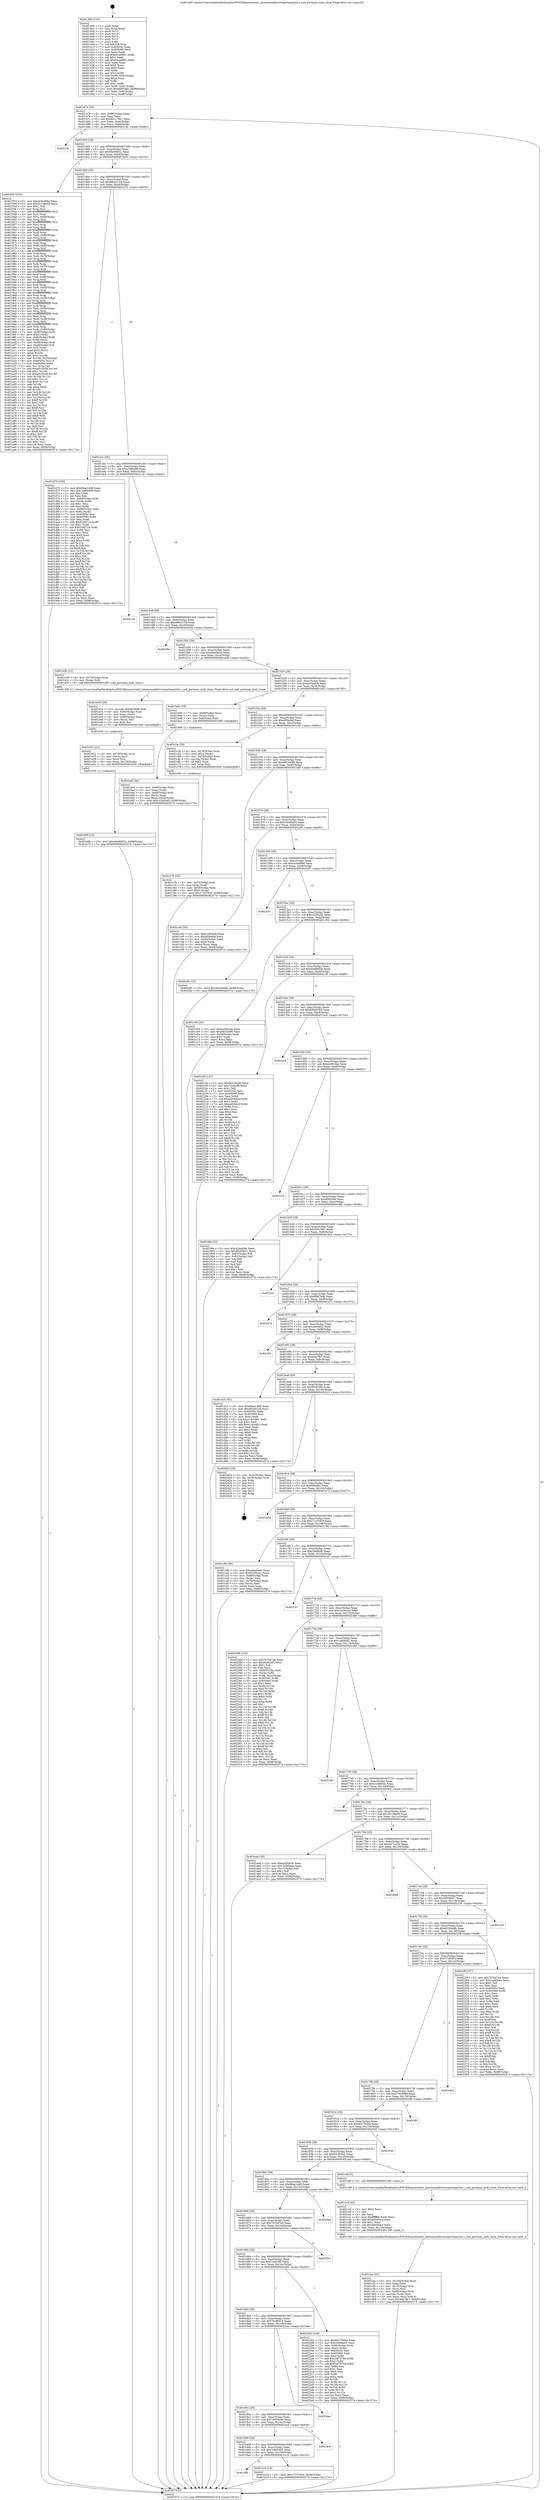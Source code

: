digraph "0x401400" {
  label = "0x401400 (/mnt/c/Users/mathe/Desktop/tcc/POCII/binaries/extr_linuxsounddriversportman2x4.c_snd_portman_midi_close_Final-ollvm.out::main(0))"
  labelloc = "t"
  node[shape=record]

  Entry [label="",width=0.3,height=0.3,shape=circle,fillcolor=black,style=filled]
  "0x401474" [label="{
     0x401474 [32]\l
     | [instrs]\l
     &nbsp;&nbsp;0x401474 \<+6\>: mov -0x98(%rbp),%eax\l
     &nbsp;&nbsp;0x40147a \<+2\>: mov %eax,%ecx\l
     &nbsp;&nbsp;0x40147c \<+6\>: sub $0x841179e1,%ecx\l
     &nbsp;&nbsp;0x401482 \<+6\>: mov %eax,-0xac(%rbp)\l
     &nbsp;&nbsp;0x401488 \<+6\>: mov %ecx,-0xb0(%rbp)\l
     &nbsp;&nbsp;0x40148e \<+6\>: je 00000000004021dc \<main+0xddc\>\l
  }"]
  "0x4021dc" [label="{
     0x4021dc\l
  }", style=dashed]
  "0x401494" [label="{
     0x401494 [28]\l
     | [instrs]\l
     &nbsp;&nbsp;0x401494 \<+5\>: jmp 0000000000401499 \<main+0x99\>\l
     &nbsp;&nbsp;0x401499 \<+6\>: mov -0xac(%rbp),%eax\l
     &nbsp;&nbsp;0x40149f \<+5\>: sub $0x85d59b51,%eax\l
     &nbsp;&nbsp;0x4014a4 \<+6\>: mov %eax,-0xb4(%rbp)\l
     &nbsp;&nbsp;0x4014aa \<+6\>: je 0000000000401933 \<main+0x533\>\l
  }"]
  Exit [label="",width=0.3,height=0.3,shape=circle,fillcolor=black,style=filled,peripheries=2]
  "0x401933" [label="{
     0x401933 [376]\l
     | [instrs]\l
     &nbsp;&nbsp;0x401933 \<+5\>: mov $0xcb3ed68e,%eax\l
     &nbsp;&nbsp;0x401938 \<+5\>: mov $0x32138e59,%ecx\l
     &nbsp;&nbsp;0x40193d \<+2\>: mov $0x1,%dl\l
     &nbsp;&nbsp;0x40193f \<+3\>: mov %rsp,%rsi\l
     &nbsp;&nbsp;0x401942 \<+4\>: add $0xfffffffffffffff0,%rsi\l
     &nbsp;&nbsp;0x401946 \<+3\>: mov %rsi,%rsp\l
     &nbsp;&nbsp;0x401949 \<+7\>: mov %rsi,-0x90(%rbp)\l
     &nbsp;&nbsp;0x401950 \<+3\>: mov %rsp,%rsi\l
     &nbsp;&nbsp;0x401953 \<+4\>: add $0xfffffffffffffff0,%rsi\l
     &nbsp;&nbsp;0x401957 \<+3\>: mov %rsi,%rsp\l
     &nbsp;&nbsp;0x40195a \<+3\>: mov %rsp,%rdi\l
     &nbsp;&nbsp;0x40195d \<+4\>: add $0xfffffffffffffff0,%rdi\l
     &nbsp;&nbsp;0x401961 \<+3\>: mov %rdi,%rsp\l
     &nbsp;&nbsp;0x401964 \<+7\>: mov %rdi,-0x88(%rbp)\l
     &nbsp;&nbsp;0x40196b \<+3\>: mov %rsp,%rdi\l
     &nbsp;&nbsp;0x40196e \<+4\>: add $0xfffffffffffffff0,%rdi\l
     &nbsp;&nbsp;0x401972 \<+3\>: mov %rdi,%rsp\l
     &nbsp;&nbsp;0x401975 \<+4\>: mov %rdi,-0x80(%rbp)\l
     &nbsp;&nbsp;0x401979 \<+3\>: mov %rsp,%rdi\l
     &nbsp;&nbsp;0x40197c \<+4\>: add $0xfffffffffffffff0,%rdi\l
     &nbsp;&nbsp;0x401980 \<+3\>: mov %rdi,%rsp\l
     &nbsp;&nbsp;0x401983 \<+4\>: mov %rdi,-0x78(%rbp)\l
     &nbsp;&nbsp;0x401987 \<+3\>: mov %rsp,%rdi\l
     &nbsp;&nbsp;0x40198a \<+4\>: add $0xfffffffffffffff0,%rdi\l
     &nbsp;&nbsp;0x40198e \<+3\>: mov %rdi,%rsp\l
     &nbsp;&nbsp;0x401991 \<+4\>: mov %rdi,-0x70(%rbp)\l
     &nbsp;&nbsp;0x401995 \<+3\>: mov %rsp,%rdi\l
     &nbsp;&nbsp;0x401998 \<+4\>: add $0xfffffffffffffff0,%rdi\l
     &nbsp;&nbsp;0x40199c \<+3\>: mov %rdi,%rsp\l
     &nbsp;&nbsp;0x40199f \<+4\>: mov %rdi,-0x68(%rbp)\l
     &nbsp;&nbsp;0x4019a3 \<+3\>: mov %rsp,%rdi\l
     &nbsp;&nbsp;0x4019a6 \<+4\>: add $0xfffffffffffffff0,%rdi\l
     &nbsp;&nbsp;0x4019aa \<+3\>: mov %rdi,%rsp\l
     &nbsp;&nbsp;0x4019ad \<+4\>: mov %rdi,-0x60(%rbp)\l
     &nbsp;&nbsp;0x4019b1 \<+3\>: mov %rsp,%rdi\l
     &nbsp;&nbsp;0x4019b4 \<+4\>: add $0xfffffffffffffff0,%rdi\l
     &nbsp;&nbsp;0x4019b8 \<+3\>: mov %rdi,%rsp\l
     &nbsp;&nbsp;0x4019bb \<+4\>: mov %rdi,-0x58(%rbp)\l
     &nbsp;&nbsp;0x4019bf \<+3\>: mov %rsp,%rdi\l
     &nbsp;&nbsp;0x4019c2 \<+4\>: add $0xfffffffffffffff0,%rdi\l
     &nbsp;&nbsp;0x4019c6 \<+3\>: mov %rdi,%rsp\l
     &nbsp;&nbsp;0x4019c9 \<+4\>: mov %rdi,-0x50(%rbp)\l
     &nbsp;&nbsp;0x4019cd \<+3\>: mov %rsp,%rdi\l
     &nbsp;&nbsp;0x4019d0 \<+4\>: add $0xfffffffffffffff0,%rdi\l
     &nbsp;&nbsp;0x4019d4 \<+3\>: mov %rdi,%rsp\l
     &nbsp;&nbsp;0x4019d7 \<+4\>: mov %rdi,-0x48(%rbp)\l
     &nbsp;&nbsp;0x4019db \<+3\>: mov %rsp,%rdi\l
     &nbsp;&nbsp;0x4019de \<+4\>: add $0xfffffffffffffff0,%rdi\l
     &nbsp;&nbsp;0x4019e2 \<+3\>: mov %rdi,%rsp\l
     &nbsp;&nbsp;0x4019e5 \<+4\>: mov %rdi,-0x40(%rbp)\l
     &nbsp;&nbsp;0x4019e9 \<+7\>: mov -0x90(%rbp),%rdi\l
     &nbsp;&nbsp;0x4019f0 \<+6\>: movl $0x0,(%rdi)\l
     &nbsp;&nbsp;0x4019f6 \<+7\>: mov -0x9c(%rbp),%r8d\l
     &nbsp;&nbsp;0x4019fd \<+3\>: mov %r8d,(%rsi)\l
     &nbsp;&nbsp;0x401a00 \<+7\>: mov -0x88(%rbp),%rdi\l
     &nbsp;&nbsp;0x401a07 \<+7\>: mov -0xa8(%rbp),%r9\l
     &nbsp;&nbsp;0x401a0e \<+3\>: mov %r9,(%rdi)\l
     &nbsp;&nbsp;0x401a11 \<+3\>: cmpl $0x2,(%rsi)\l
     &nbsp;&nbsp;0x401a14 \<+4\>: setne %r10b\l
     &nbsp;&nbsp;0x401a18 \<+4\>: and $0x1,%r10b\l
     &nbsp;&nbsp;0x401a1c \<+4\>: mov %r10b,-0x35(%rbp)\l
     &nbsp;&nbsp;0x401a20 \<+8\>: mov 0x40505c,%r11d\l
     &nbsp;&nbsp;0x401a28 \<+7\>: mov 0x405060,%ebx\l
     &nbsp;&nbsp;0x401a2f \<+3\>: mov %r11d,%r14d\l
     &nbsp;&nbsp;0x401a32 \<+7\>: add $0xa6c32c6f,%r14d\l
     &nbsp;&nbsp;0x401a39 \<+4\>: sub $0x1,%r14d\l
     &nbsp;&nbsp;0x401a3d \<+7\>: sub $0xa6c32c6f,%r14d\l
     &nbsp;&nbsp;0x401a44 \<+4\>: imul %r14d,%r11d\l
     &nbsp;&nbsp;0x401a48 \<+4\>: and $0x1,%r11d\l
     &nbsp;&nbsp;0x401a4c \<+4\>: cmp $0x0,%r11d\l
     &nbsp;&nbsp;0x401a50 \<+4\>: sete %r10b\l
     &nbsp;&nbsp;0x401a54 \<+3\>: cmp $0xa,%ebx\l
     &nbsp;&nbsp;0x401a57 \<+4\>: setl %r15b\l
     &nbsp;&nbsp;0x401a5b \<+3\>: mov %r10b,%r12b\l
     &nbsp;&nbsp;0x401a5e \<+4\>: xor $0xff,%r12b\l
     &nbsp;&nbsp;0x401a62 \<+3\>: mov %r15b,%r13b\l
     &nbsp;&nbsp;0x401a65 \<+4\>: xor $0xff,%r13b\l
     &nbsp;&nbsp;0x401a69 \<+3\>: xor $0x1,%dl\l
     &nbsp;&nbsp;0x401a6c \<+3\>: mov %r12b,%sil\l
     &nbsp;&nbsp;0x401a6f \<+4\>: and $0xff,%sil\l
     &nbsp;&nbsp;0x401a73 \<+3\>: and %dl,%r10b\l
     &nbsp;&nbsp;0x401a76 \<+3\>: mov %r13b,%dil\l
     &nbsp;&nbsp;0x401a79 \<+4\>: and $0xff,%dil\l
     &nbsp;&nbsp;0x401a7d \<+3\>: and %dl,%r15b\l
     &nbsp;&nbsp;0x401a80 \<+3\>: or %r10b,%sil\l
     &nbsp;&nbsp;0x401a83 \<+3\>: or %r15b,%dil\l
     &nbsp;&nbsp;0x401a86 \<+3\>: xor %dil,%sil\l
     &nbsp;&nbsp;0x401a89 \<+3\>: or %r13b,%r12b\l
     &nbsp;&nbsp;0x401a8c \<+4\>: xor $0xff,%r12b\l
     &nbsp;&nbsp;0x401a90 \<+3\>: or $0x1,%dl\l
     &nbsp;&nbsp;0x401a93 \<+3\>: and %dl,%r12b\l
     &nbsp;&nbsp;0x401a96 \<+3\>: or %r12b,%sil\l
     &nbsp;&nbsp;0x401a99 \<+4\>: test $0x1,%sil\l
     &nbsp;&nbsp;0x401a9d \<+3\>: cmovne %ecx,%eax\l
     &nbsp;&nbsp;0x401aa0 \<+6\>: mov %eax,-0x98(%rbp)\l
     &nbsp;&nbsp;0x401aa6 \<+5\>: jmp 0000000000402574 \<main+0x1174\>\l
  }"]
  "0x4014b0" [label="{
     0x4014b0 [28]\l
     | [instrs]\l
     &nbsp;&nbsp;0x4014b0 \<+5\>: jmp 00000000004014b5 \<main+0xb5\>\l
     &nbsp;&nbsp;0x4014b5 \<+6\>: mov -0xac(%rbp),%eax\l
     &nbsp;&nbsp;0x4014bb \<+5\>: sub $0x883a51ed,%eax\l
     &nbsp;&nbsp;0x4014c0 \<+6\>: mov %eax,-0xb8(%rbp)\l
     &nbsp;&nbsp;0x4014c6 \<+6\>: je 0000000000401d70 \<main+0x970\>\l
  }"]
  "0x401e66" [label="{
     0x401e66 [15]\l
     | [instrs]\l
     &nbsp;&nbsp;0x401e66 \<+10\>: movl $0xd4d8892b,-0x98(%rbp)\l
     &nbsp;&nbsp;0x401e70 \<+5\>: jmp 0000000000402574 \<main+0x1174\>\l
  }"]
  "0x401d70" [label="{
     0x401d70 [169]\l
     | [instrs]\l
     &nbsp;&nbsp;0x401d70 \<+5\>: mov $0x66ae14d8,%eax\l
     &nbsp;&nbsp;0x401d75 \<+5\>: mov $0x7e868405,%ecx\l
     &nbsp;&nbsp;0x401d7a \<+2\>: mov $0x1,%dl\l
     &nbsp;&nbsp;0x401d7c \<+2\>: xor %esi,%esi\l
     &nbsp;&nbsp;0x401d7e \<+4\>: mov -0x68(%rbp),%rdi\l
     &nbsp;&nbsp;0x401d82 \<+3\>: mov (%rdi),%r8d\l
     &nbsp;&nbsp;0x401d85 \<+3\>: sub $0x1,%esi\l
     &nbsp;&nbsp;0x401d88 \<+3\>: sub %esi,%r8d\l
     &nbsp;&nbsp;0x401d8b \<+4\>: mov -0x68(%rbp),%rdi\l
     &nbsp;&nbsp;0x401d8f \<+3\>: mov %r8d,(%rdi)\l
     &nbsp;&nbsp;0x401d92 \<+7\>: mov 0x40505c,%esi\l
     &nbsp;&nbsp;0x401d99 \<+8\>: mov 0x405060,%r8d\l
     &nbsp;&nbsp;0x401da1 \<+3\>: mov %esi,%r9d\l
     &nbsp;&nbsp;0x401da4 \<+7\>: add $0x5269710,%r9d\l
     &nbsp;&nbsp;0x401dab \<+4\>: sub $0x1,%r9d\l
     &nbsp;&nbsp;0x401daf \<+7\>: sub $0x5269710,%r9d\l
     &nbsp;&nbsp;0x401db6 \<+4\>: imul %r9d,%esi\l
     &nbsp;&nbsp;0x401dba \<+3\>: and $0x1,%esi\l
     &nbsp;&nbsp;0x401dbd \<+3\>: cmp $0x0,%esi\l
     &nbsp;&nbsp;0x401dc0 \<+4\>: sete %r10b\l
     &nbsp;&nbsp;0x401dc4 \<+4\>: cmp $0xa,%r8d\l
     &nbsp;&nbsp;0x401dc8 \<+4\>: setl %r11b\l
     &nbsp;&nbsp;0x401dcc \<+3\>: mov %r10b,%bl\l
     &nbsp;&nbsp;0x401dcf \<+3\>: xor $0xff,%bl\l
     &nbsp;&nbsp;0x401dd2 \<+3\>: mov %r11b,%r14b\l
     &nbsp;&nbsp;0x401dd5 \<+4\>: xor $0xff,%r14b\l
     &nbsp;&nbsp;0x401dd9 \<+3\>: xor $0x1,%dl\l
     &nbsp;&nbsp;0x401ddc \<+3\>: mov %bl,%r15b\l
     &nbsp;&nbsp;0x401ddf \<+4\>: and $0xff,%r15b\l
     &nbsp;&nbsp;0x401de3 \<+3\>: and %dl,%r10b\l
     &nbsp;&nbsp;0x401de6 \<+3\>: mov %r14b,%r12b\l
     &nbsp;&nbsp;0x401de9 \<+4\>: and $0xff,%r12b\l
     &nbsp;&nbsp;0x401ded \<+3\>: and %dl,%r11b\l
     &nbsp;&nbsp;0x401df0 \<+3\>: or %r10b,%r15b\l
     &nbsp;&nbsp;0x401df3 \<+3\>: or %r11b,%r12b\l
     &nbsp;&nbsp;0x401df6 \<+3\>: xor %r12b,%r15b\l
     &nbsp;&nbsp;0x401df9 \<+3\>: or %r14b,%bl\l
     &nbsp;&nbsp;0x401dfc \<+3\>: xor $0xff,%bl\l
     &nbsp;&nbsp;0x401dff \<+3\>: or $0x1,%dl\l
     &nbsp;&nbsp;0x401e02 \<+2\>: and %dl,%bl\l
     &nbsp;&nbsp;0x401e04 \<+3\>: or %bl,%r15b\l
     &nbsp;&nbsp;0x401e07 \<+4\>: test $0x1,%r15b\l
     &nbsp;&nbsp;0x401e0b \<+3\>: cmovne %ecx,%eax\l
     &nbsp;&nbsp;0x401e0e \<+6\>: mov %eax,-0x98(%rbp)\l
     &nbsp;&nbsp;0x401e14 \<+5\>: jmp 0000000000402574 \<main+0x1174\>\l
  }"]
  "0x4014cc" [label="{
     0x4014cc [28]\l
     | [instrs]\l
     &nbsp;&nbsp;0x4014cc \<+5\>: jmp 00000000004014d1 \<main+0xd1\>\l
     &nbsp;&nbsp;0x4014d1 \<+6\>: mov -0xac(%rbp),%eax\l
     &nbsp;&nbsp;0x4014d7 \<+5\>: sub $0xa1f90a99,%eax\l
     &nbsp;&nbsp;0x4014dc \<+6\>: mov %eax,-0xbc(%rbp)\l
     &nbsp;&nbsp;0x4014e2 \<+6\>: je 00000000004021cd \<main+0xdcd\>\l
  }"]
  "0x401e51" [label="{
     0x401e51 [21]\l
     | [instrs]\l
     &nbsp;&nbsp;0x401e51 \<+4\>: mov -0x70(%rbp),%rcx\l
     &nbsp;&nbsp;0x401e55 \<+3\>: mov (%rcx),%rcx\l
     &nbsp;&nbsp;0x401e58 \<+3\>: mov %rcx,%rdi\l
     &nbsp;&nbsp;0x401e5b \<+6\>: mov %eax,-0x158(%rbp)\l
     &nbsp;&nbsp;0x401e61 \<+5\>: call 0000000000401030 \<free@plt\>\l
     | [calls]\l
     &nbsp;&nbsp;0x401030 \{1\} (unknown)\l
  }"]
  "0x4021cd" [label="{
     0x4021cd\l
  }", style=dashed]
  "0x4014e8" [label="{
     0x4014e8 [28]\l
     | [instrs]\l
     &nbsp;&nbsp;0x4014e8 \<+5\>: jmp 00000000004014ed \<main+0xed\>\l
     &nbsp;&nbsp;0x4014ed \<+6\>: mov -0xac(%rbp),%eax\l
     &nbsp;&nbsp;0x4014f3 \<+5\>: sub $0xa69c2159,%eax\l
     &nbsp;&nbsp;0x4014f8 \<+6\>: mov %eax,-0xc0(%rbp)\l
     &nbsp;&nbsp;0x4014fe \<+6\>: je 000000000040200e \<main+0xc0e\>\l
  }"]
  "0x401e34" [label="{
     0x401e34 [29]\l
     | [instrs]\l
     &nbsp;&nbsp;0x401e34 \<+10\>: movabs $0x4030d6,%rdi\l
     &nbsp;&nbsp;0x401e3e \<+4\>: mov -0x60(%rbp),%rcx\l
     &nbsp;&nbsp;0x401e42 \<+2\>: mov %eax,(%rcx)\l
     &nbsp;&nbsp;0x401e44 \<+4\>: mov -0x60(%rbp),%rcx\l
     &nbsp;&nbsp;0x401e48 \<+2\>: mov (%rcx),%esi\l
     &nbsp;&nbsp;0x401e4a \<+2\>: mov $0x0,%al\l
     &nbsp;&nbsp;0x401e4c \<+5\>: call 0000000000401040 \<printf@plt\>\l
     | [calls]\l
     &nbsp;&nbsp;0x401040 \{1\} (unknown)\l
  }"]
  "0x40200e" [label="{
     0x40200e\l
  }", style=dashed]
  "0x401504" [label="{
     0x401504 [28]\l
     | [instrs]\l
     &nbsp;&nbsp;0x401504 \<+5\>: jmp 0000000000401509 \<main+0x109\>\l
     &nbsp;&nbsp;0x401509 \<+6\>: mov -0xac(%rbp),%eax\l
     &nbsp;&nbsp;0x40150f \<+5\>: sub $0xabbe6aa0,%eax\l
     &nbsp;&nbsp;0x401514 \<+6\>: mov %eax,-0xc4(%rbp)\l
     &nbsp;&nbsp;0x40151a \<+6\>: je 0000000000401e28 \<main+0xa28\>\l
  }"]
  "0x4018f4" [label="{
     0x4018f4\l
  }", style=dashed]
  "0x401e28" [label="{
     0x401e28 [12]\l
     | [instrs]\l
     &nbsp;&nbsp;0x401e28 \<+4\>: mov -0x70(%rbp),%rax\l
     &nbsp;&nbsp;0x401e2c \<+3\>: mov (%rax),%rdi\l
     &nbsp;&nbsp;0x401e2f \<+5\>: call 00000000004013f0 \<snd_portman_midi_close\>\l
     | [calls]\l
     &nbsp;&nbsp;0x4013f0 \{1\} (/mnt/c/Users/mathe/Desktop/tcc/POCII/binaries/extr_linuxsounddriversportman2x4.c_snd_portman_midi_close_Final-ollvm.out::snd_portman_midi_close)\l
  }"]
  "0x401520" [label="{
     0x401520 [28]\l
     | [instrs]\l
     &nbsp;&nbsp;0x401520 \<+5\>: jmp 0000000000401525 \<main+0x125\>\l
     &nbsp;&nbsp;0x401525 \<+6\>: mov -0xac(%rbp),%eax\l
     &nbsp;&nbsp;0x40152b \<+5\>: sub $0xac45a5c8,%eax\l
     &nbsp;&nbsp;0x401530 \<+6\>: mov %eax,-0xc8(%rbp)\l
     &nbsp;&nbsp;0x401536 \<+6\>: je 0000000000401bd3 \<main+0x7d3\>\l
  }"]
  "0x401e19" [label="{
     0x401e19 [15]\l
     | [instrs]\l
     &nbsp;&nbsp;0x401e19 \<+10\>: movl $0x17107829,-0x98(%rbp)\l
     &nbsp;&nbsp;0x401e23 \<+5\>: jmp 0000000000402574 \<main+0x1174\>\l
  }"]
  "0x401bd3" [label="{
     0x401bd3 [19]\l
     | [instrs]\l
     &nbsp;&nbsp;0x401bd3 \<+7\>: mov -0x88(%rbp),%rax\l
     &nbsp;&nbsp;0x401bda \<+3\>: mov (%rax),%rax\l
     &nbsp;&nbsp;0x401bdd \<+4\>: mov 0x8(%rax),%rdi\l
     &nbsp;&nbsp;0x401be1 \<+5\>: call 0000000000401060 \<atoi@plt\>\l
     | [calls]\l
     &nbsp;&nbsp;0x401060 \{1\} (unknown)\l
  }"]
  "0x40153c" [label="{
     0x40153c [28]\l
     | [instrs]\l
     &nbsp;&nbsp;0x40153c \<+5\>: jmp 0000000000401541 \<main+0x141\>\l
     &nbsp;&nbsp;0x401541 \<+6\>: mov -0xac(%rbp),%eax\l
     &nbsp;&nbsp;0x401547 \<+5\>: sub $0xaf30e8af,%eax\l
     &nbsp;&nbsp;0x40154c \<+6\>: mov %eax,-0xcc(%rbp)\l
     &nbsp;&nbsp;0x401552 \<+6\>: je 0000000000401c5e \<main+0x85e\>\l
  }"]
  "0x4018d8" [label="{
     0x4018d8 [28]\l
     | [instrs]\l
     &nbsp;&nbsp;0x4018d8 \<+5\>: jmp 00000000004018dd \<main+0x4dd\>\l
     &nbsp;&nbsp;0x4018dd \<+6\>: mov -0xac(%rbp),%eax\l
     &nbsp;&nbsp;0x4018e3 \<+5\>: sub $0x7e868405,%eax\l
     &nbsp;&nbsp;0x4018e8 \<+6\>: mov %eax,-0x150(%rbp)\l
     &nbsp;&nbsp;0x4018ee \<+6\>: je 0000000000401e19 \<main+0xa19\>\l
  }"]
  "0x401c5e" [label="{
     0x401c5e [29]\l
     | [instrs]\l
     &nbsp;&nbsp;0x401c5e \<+4\>: mov -0x78(%rbp),%rax\l
     &nbsp;&nbsp;0x401c62 \<+6\>: movl $0x1,(%rax)\l
     &nbsp;&nbsp;0x401c68 \<+4\>: mov -0x78(%rbp),%rax\l
     &nbsp;&nbsp;0x401c6c \<+3\>: movslq (%rax),%rax\l
     &nbsp;&nbsp;0x401c6f \<+4\>: shl $0x2,%rax\l
     &nbsp;&nbsp;0x401c73 \<+3\>: mov %rax,%rdi\l
     &nbsp;&nbsp;0x401c76 \<+5\>: call 0000000000401050 \<malloc@plt\>\l
     | [calls]\l
     &nbsp;&nbsp;0x401050 \{1\} (unknown)\l
  }"]
  "0x401558" [label="{
     0x401558 [28]\l
     | [instrs]\l
     &nbsp;&nbsp;0x401558 \<+5\>: jmp 000000000040155d \<main+0x15d\>\l
     &nbsp;&nbsp;0x40155d \<+6\>: mov -0xac(%rbp),%eax\l
     &nbsp;&nbsp;0x401563 \<+5\>: sub $0xb85330f0,%eax\l
     &nbsp;&nbsp;0x401568 \<+6\>: mov %eax,-0xd0(%rbp)\l
     &nbsp;&nbsp;0x40156e \<+6\>: je 0000000000401c40 \<main+0x840\>\l
  }"]
  "0x401ac9" [label="{
     0x401ac9\l
  }", style=dashed]
  "0x401c40" [label="{
     0x401c40 [30]\l
     | [instrs]\l
     &nbsp;&nbsp;0x401c40 \<+5\>: mov $0xa1f90a99,%eax\l
     &nbsp;&nbsp;0x401c45 \<+5\>: mov $0xaf30e8af,%ecx\l
     &nbsp;&nbsp;0x401c4a \<+3\>: mov -0x34(%rbp),%edx\l
     &nbsp;&nbsp;0x401c4d \<+3\>: cmp $0x0,%edx\l
     &nbsp;&nbsp;0x401c50 \<+3\>: cmove %ecx,%eax\l
     &nbsp;&nbsp;0x401c53 \<+6\>: mov %eax,-0x98(%rbp)\l
     &nbsp;&nbsp;0x401c59 \<+5\>: jmp 0000000000402574 \<main+0x1174\>\l
  }"]
  "0x401574" [label="{
     0x401574 [28]\l
     | [instrs]\l
     &nbsp;&nbsp;0x401574 \<+5\>: jmp 0000000000401579 \<main+0x179\>\l
     &nbsp;&nbsp;0x401579 \<+6\>: mov -0xac(%rbp),%eax\l
     &nbsp;&nbsp;0x40157f \<+5\>: sub $0xc50d8a05,%eax\l
     &nbsp;&nbsp;0x401584 \<+6\>: mov %eax,-0xd4(%rbp)\l
     &nbsp;&nbsp;0x40158a \<+6\>: je 00000000004022f0 \<main+0xef0\>\l
  }"]
  "0x4018bc" [label="{
     0x4018bc [28]\l
     | [instrs]\l
     &nbsp;&nbsp;0x4018bc \<+5\>: jmp 00000000004018c1 \<main+0x4c1\>\l
     &nbsp;&nbsp;0x4018c1 \<+6\>: mov -0xac(%rbp),%eax\l
     &nbsp;&nbsp;0x4018c7 \<+5\>: sub $0x7e005e4e,%eax\l
     &nbsp;&nbsp;0x4018cc \<+6\>: mov %eax,-0x14c(%rbp)\l
     &nbsp;&nbsp;0x4018d2 \<+6\>: je 0000000000401ac9 \<main+0x6c9\>\l
  }"]
  "0x4022f0" [label="{
     0x4022f0 [15]\l
     | [instrs]\l
     &nbsp;&nbsp;0x4022f0 \<+10\>: movl $0x48326a86,-0x98(%rbp)\l
     &nbsp;&nbsp;0x4022fa \<+5\>: jmp 0000000000402574 \<main+0x1174\>\l
  }"]
  "0x401590" [label="{
     0x401590 [28]\l
     | [instrs]\l
     &nbsp;&nbsp;0x401590 \<+5\>: jmp 0000000000401595 \<main+0x195\>\l
     &nbsp;&nbsp;0x401595 \<+6\>: mov -0xac(%rbp),%eax\l
     &nbsp;&nbsp;0x40159b \<+5\>: sub $0xcb3ed68e,%eax\l
     &nbsp;&nbsp;0x4015a0 \<+6\>: mov %eax,-0xd8(%rbp)\l
     &nbsp;&nbsp;0x4015a6 \<+6\>: je 0000000000402435 \<main+0x1035\>\l
  }"]
  "0x4024ea" [label="{
     0x4024ea\l
  }", style=dashed]
  "0x402435" [label="{
     0x402435\l
  }", style=dashed]
  "0x4015ac" [label="{
     0x4015ac [28]\l
     | [instrs]\l
     &nbsp;&nbsp;0x4015ac \<+5\>: jmp 00000000004015b1 \<main+0x1b1\>\l
     &nbsp;&nbsp;0x4015b1 \<+6\>: mov -0xac(%rbp),%eax\l
     &nbsp;&nbsp;0x4015b7 \<+5\>: sub $0xcc285e45,%eax\l
     &nbsp;&nbsp;0x4015bc \<+6\>: mov %eax,-0xdc(%rbp)\l
     &nbsp;&nbsp;0x4015c2 \<+6\>: je 0000000000401c04 \<main+0x804\>\l
  }"]
  "0x4018a0" [label="{
     0x4018a0 [28]\l
     | [instrs]\l
     &nbsp;&nbsp;0x4018a0 \<+5\>: jmp 00000000004018a5 \<main+0x4a5\>\l
     &nbsp;&nbsp;0x4018a5 \<+6\>: mov -0xac(%rbp),%eax\l
     &nbsp;&nbsp;0x4018ab \<+5\>: sub $0x76c98510,%eax\l
     &nbsp;&nbsp;0x4018b0 \<+6\>: mov %eax,-0x148(%rbp)\l
     &nbsp;&nbsp;0x4018b6 \<+6\>: je 00000000004024ea \<main+0x10ea\>\l
  }"]
  "0x401c04" [label="{
     0x401c04 [30]\l
     | [instrs]\l
     &nbsp;&nbsp;0x401c04 \<+5\>: mov $0xee39c3aa,%eax\l
     &nbsp;&nbsp;0x401c09 \<+5\>: mov $0xb85330f0,%ecx\l
     &nbsp;&nbsp;0x401c0e \<+3\>: mov -0x34(%rbp),%edx\l
     &nbsp;&nbsp;0x401c11 \<+3\>: cmp $0x1,%edx\l
     &nbsp;&nbsp;0x401c14 \<+3\>: cmovl %ecx,%eax\l
     &nbsp;&nbsp;0x401c17 \<+6\>: mov %eax,-0x98(%rbp)\l
     &nbsp;&nbsp;0x401c1d \<+5\>: jmp 0000000000402574 \<main+0x1174\>\l
  }"]
  "0x4015c8" [label="{
     0x4015c8 [28]\l
     | [instrs]\l
     &nbsp;&nbsp;0x4015c8 \<+5\>: jmp 00000000004015cd \<main+0x1cd\>\l
     &nbsp;&nbsp;0x4015cd \<+6\>: mov -0xac(%rbp),%eax\l
     &nbsp;&nbsp;0x4015d3 \<+5\>: sub $0xd4d8892b,%eax\l
     &nbsp;&nbsp;0x4015d8 \<+6\>: mov %eax,-0xe0(%rbp)\l
     &nbsp;&nbsp;0x4015de \<+6\>: je 00000000004021f0 \<main+0xdf0\>\l
  }"]
  "0x402283" [label="{
     0x402283 [109]\l
     | [instrs]\l
     &nbsp;&nbsp;0x402283 \<+5\>: mov $0x60270d44,%eax\l
     &nbsp;&nbsp;0x402288 \<+5\>: mov $0xc50d8a05,%ecx\l
     &nbsp;&nbsp;0x40228d \<+7\>: mov -0x90(%rbp),%rdx\l
     &nbsp;&nbsp;0x402294 \<+6\>: movl $0x0,(%rdx)\l
     &nbsp;&nbsp;0x40229a \<+7\>: mov 0x40505c,%esi\l
     &nbsp;&nbsp;0x4022a1 \<+7\>: mov 0x405060,%edi\l
     &nbsp;&nbsp;0x4022a8 \<+3\>: mov %esi,%r8d\l
     &nbsp;&nbsp;0x4022ab \<+7\>: add $0x2af767be,%r8d\l
     &nbsp;&nbsp;0x4022b2 \<+4\>: sub $0x1,%r8d\l
     &nbsp;&nbsp;0x4022b6 \<+7\>: sub $0x2af767be,%r8d\l
     &nbsp;&nbsp;0x4022bd \<+4\>: imul %r8d,%esi\l
     &nbsp;&nbsp;0x4022c1 \<+3\>: and $0x1,%esi\l
     &nbsp;&nbsp;0x4022c4 \<+3\>: cmp $0x0,%esi\l
     &nbsp;&nbsp;0x4022c7 \<+4\>: sete %r9b\l
     &nbsp;&nbsp;0x4022cb \<+3\>: cmp $0xa,%edi\l
     &nbsp;&nbsp;0x4022ce \<+4\>: setl %r10b\l
     &nbsp;&nbsp;0x4022d2 \<+3\>: mov %r9b,%r11b\l
     &nbsp;&nbsp;0x4022d5 \<+3\>: and %r10b,%r11b\l
     &nbsp;&nbsp;0x4022d8 \<+3\>: xor %r10b,%r9b\l
     &nbsp;&nbsp;0x4022db \<+3\>: or %r9b,%r11b\l
     &nbsp;&nbsp;0x4022de \<+4\>: test $0x1,%r11b\l
     &nbsp;&nbsp;0x4022e2 \<+3\>: cmovne %ecx,%eax\l
     &nbsp;&nbsp;0x4022e5 \<+6\>: mov %eax,-0x98(%rbp)\l
     &nbsp;&nbsp;0x4022eb \<+5\>: jmp 0000000000402574 \<main+0x1174\>\l
  }"]
  "0x4021f0" [label="{
     0x4021f0 [147]\l
     | [instrs]\l
     &nbsp;&nbsp;0x4021f0 \<+5\>: mov $0x60270d44,%eax\l
     &nbsp;&nbsp;0x4021f5 \<+5\>: mov $0x72cf23f5,%ecx\l
     &nbsp;&nbsp;0x4021fa \<+2\>: mov $0x1,%dl\l
     &nbsp;&nbsp;0x4021fc \<+7\>: mov 0x40505c,%esi\l
     &nbsp;&nbsp;0x402203 \<+7\>: mov 0x405060,%edi\l
     &nbsp;&nbsp;0x40220a \<+3\>: mov %esi,%r8d\l
     &nbsp;&nbsp;0x40220d \<+7\>: sub $0xad54bbcf,%r8d\l
     &nbsp;&nbsp;0x402214 \<+4\>: sub $0x1,%r8d\l
     &nbsp;&nbsp;0x402218 \<+7\>: add $0xad54bbcf,%r8d\l
     &nbsp;&nbsp;0x40221f \<+4\>: imul %r8d,%esi\l
     &nbsp;&nbsp;0x402223 \<+3\>: and $0x1,%esi\l
     &nbsp;&nbsp;0x402226 \<+3\>: cmp $0x0,%esi\l
     &nbsp;&nbsp;0x402229 \<+4\>: sete %r9b\l
     &nbsp;&nbsp;0x40222d \<+3\>: cmp $0xa,%edi\l
     &nbsp;&nbsp;0x402230 \<+4\>: setl %r10b\l
     &nbsp;&nbsp;0x402234 \<+3\>: mov %r9b,%r11b\l
     &nbsp;&nbsp;0x402237 \<+4\>: xor $0xff,%r11b\l
     &nbsp;&nbsp;0x40223b \<+3\>: mov %r10b,%bl\l
     &nbsp;&nbsp;0x40223e \<+3\>: xor $0xff,%bl\l
     &nbsp;&nbsp;0x402241 \<+3\>: xor $0x1,%dl\l
     &nbsp;&nbsp;0x402244 \<+3\>: mov %r11b,%r14b\l
     &nbsp;&nbsp;0x402247 \<+4\>: and $0xff,%r14b\l
     &nbsp;&nbsp;0x40224b \<+3\>: and %dl,%r9b\l
     &nbsp;&nbsp;0x40224e \<+3\>: mov %bl,%r15b\l
     &nbsp;&nbsp;0x402251 \<+4\>: and $0xff,%r15b\l
     &nbsp;&nbsp;0x402255 \<+3\>: and %dl,%r10b\l
     &nbsp;&nbsp;0x402258 \<+3\>: or %r9b,%r14b\l
     &nbsp;&nbsp;0x40225b \<+3\>: or %r10b,%r15b\l
     &nbsp;&nbsp;0x40225e \<+3\>: xor %r15b,%r14b\l
     &nbsp;&nbsp;0x402261 \<+3\>: or %bl,%r11b\l
     &nbsp;&nbsp;0x402264 \<+4\>: xor $0xff,%r11b\l
     &nbsp;&nbsp;0x402268 \<+3\>: or $0x1,%dl\l
     &nbsp;&nbsp;0x40226b \<+3\>: and %dl,%r11b\l
     &nbsp;&nbsp;0x40226e \<+3\>: or %r11b,%r14b\l
     &nbsp;&nbsp;0x402271 \<+4\>: test $0x1,%r14b\l
     &nbsp;&nbsp;0x402275 \<+3\>: cmovne %ecx,%eax\l
     &nbsp;&nbsp;0x402278 \<+6\>: mov %eax,-0x98(%rbp)\l
     &nbsp;&nbsp;0x40227e \<+5\>: jmp 0000000000402574 \<main+0x1174\>\l
  }"]
  "0x4015e4" [label="{
     0x4015e4 [28]\l
     | [instrs]\l
     &nbsp;&nbsp;0x4015e4 \<+5\>: jmp 00000000004015e9 \<main+0x1e9\>\l
     &nbsp;&nbsp;0x4015e9 \<+6\>: mov -0xac(%rbp),%eax\l
     &nbsp;&nbsp;0x4015ef \<+5\>: sub $0xd5026762,%eax\l
     &nbsp;&nbsp;0x4015f4 \<+6\>: mov %eax,-0xe4(%rbp)\l
     &nbsp;&nbsp;0x4015fa \<+6\>: je 0000000000401bc4 \<main+0x7c4\>\l
  }"]
  "0x401884" [label="{
     0x401884 [28]\l
     | [instrs]\l
     &nbsp;&nbsp;0x401884 \<+5\>: jmp 0000000000401889 \<main+0x489\>\l
     &nbsp;&nbsp;0x401889 \<+6\>: mov -0xac(%rbp),%eax\l
     &nbsp;&nbsp;0x40188f \<+5\>: sub $0x72cf23f5,%eax\l
     &nbsp;&nbsp;0x401894 \<+6\>: mov %eax,-0x144(%rbp)\l
     &nbsp;&nbsp;0x40189a \<+6\>: je 0000000000402283 \<main+0xe83\>\l
  }"]
  "0x401bc4" [label="{
     0x401bc4\l
  }", style=dashed]
  "0x401600" [label="{
     0x401600 [28]\l
     | [instrs]\l
     &nbsp;&nbsp;0x401600 \<+5\>: jmp 0000000000401605 \<main+0x205\>\l
     &nbsp;&nbsp;0x401605 \<+6\>: mov -0xac(%rbp),%eax\l
     &nbsp;&nbsp;0x40160b \<+5\>: sub $0xee39c3aa,%eax\l
     &nbsp;&nbsp;0x401610 \<+6\>: mov %eax,-0xe8(%rbp)\l
     &nbsp;&nbsp;0x401616 \<+6\>: je 0000000000401c22 \<main+0x822\>\l
  }"]
  "0x40255c" [label="{
     0x40255c\l
  }", style=dashed]
  "0x401c22" [label="{
     0x401c22\l
  }", style=dashed]
  "0x40161c" [label="{
     0x40161c [28]\l
     | [instrs]\l
     &nbsp;&nbsp;0x40161c \<+5\>: jmp 0000000000401621 \<main+0x221\>\l
     &nbsp;&nbsp;0x401621 \<+6\>: mov -0xac(%rbp),%eax\l
     &nbsp;&nbsp;0x401627 \<+5\>: sub $0xefd02fab,%eax\l
     &nbsp;&nbsp;0x40162c \<+6\>: mov %eax,-0xec(%rbp)\l
     &nbsp;&nbsp;0x401632 \<+6\>: je 00000000004018fe \<main+0x4fe\>\l
  }"]
  "0x401868" [label="{
     0x401868 [28]\l
     | [instrs]\l
     &nbsp;&nbsp;0x401868 \<+5\>: jmp 000000000040186d \<main+0x46d\>\l
     &nbsp;&nbsp;0x40186d \<+6\>: mov -0xac(%rbp),%eax\l
     &nbsp;&nbsp;0x401873 \<+5\>: sub $0x707047a9,%eax\l
     &nbsp;&nbsp;0x401878 \<+6\>: mov %eax,-0x140(%rbp)\l
     &nbsp;&nbsp;0x40187e \<+6\>: je 000000000040255c \<main+0x115c\>\l
  }"]
  "0x4018fe" [label="{
     0x4018fe [53]\l
     | [instrs]\l
     &nbsp;&nbsp;0x4018fe \<+5\>: mov $0xcb3ed68e,%eax\l
     &nbsp;&nbsp;0x401903 \<+5\>: mov $0x85d59b51,%ecx\l
     &nbsp;&nbsp;0x401908 \<+6\>: mov -0x92(%rbp),%dl\l
     &nbsp;&nbsp;0x40190e \<+7\>: mov -0x91(%rbp),%sil\l
     &nbsp;&nbsp;0x401915 \<+3\>: mov %dl,%dil\l
     &nbsp;&nbsp;0x401918 \<+3\>: and %sil,%dil\l
     &nbsp;&nbsp;0x40191b \<+3\>: xor %sil,%dl\l
     &nbsp;&nbsp;0x40191e \<+3\>: or %dl,%dil\l
     &nbsp;&nbsp;0x401921 \<+4\>: test $0x1,%dil\l
     &nbsp;&nbsp;0x401925 \<+3\>: cmovne %ecx,%eax\l
     &nbsp;&nbsp;0x401928 \<+6\>: mov %eax,-0x98(%rbp)\l
     &nbsp;&nbsp;0x40192e \<+5\>: jmp 0000000000402574 \<main+0x1174\>\l
  }"]
  "0x401638" [label="{
     0x401638 [28]\l
     | [instrs]\l
     &nbsp;&nbsp;0x401638 \<+5\>: jmp 000000000040163d \<main+0x23d\>\l
     &nbsp;&nbsp;0x40163d \<+6\>: mov -0xac(%rbp),%eax\l
     &nbsp;&nbsp;0x401643 \<+5\>: sub $0xf2f1c091,%eax\l
     &nbsp;&nbsp;0x401648 \<+6\>: mov %eax,-0xf0(%rbp)\l
     &nbsp;&nbsp;0x40164e \<+6\>: je 0000000000401b1f \<main+0x71f\>\l
  }"]
  "0x402574" [label="{
     0x402574 [5]\l
     | [instrs]\l
     &nbsp;&nbsp;0x402574 \<+5\>: jmp 0000000000401474 \<main+0x74\>\l
  }"]
  "0x401400" [label="{
     0x401400 [116]\l
     | [instrs]\l
     &nbsp;&nbsp;0x401400 \<+1\>: push %rbp\l
     &nbsp;&nbsp;0x401401 \<+3\>: mov %rsp,%rbp\l
     &nbsp;&nbsp;0x401404 \<+2\>: push %r15\l
     &nbsp;&nbsp;0x401406 \<+2\>: push %r14\l
     &nbsp;&nbsp;0x401408 \<+2\>: push %r13\l
     &nbsp;&nbsp;0x40140a \<+2\>: push %r12\l
     &nbsp;&nbsp;0x40140c \<+1\>: push %rbx\l
     &nbsp;&nbsp;0x40140d \<+7\>: sub $0x168,%rsp\l
     &nbsp;&nbsp;0x401414 \<+7\>: mov 0x40505c,%eax\l
     &nbsp;&nbsp;0x40141b \<+7\>: mov 0x405060,%ecx\l
     &nbsp;&nbsp;0x401422 \<+2\>: mov %eax,%edx\l
     &nbsp;&nbsp;0x401424 \<+6\>: sub $0xe5ca0801,%edx\l
     &nbsp;&nbsp;0x40142a \<+3\>: sub $0x1,%edx\l
     &nbsp;&nbsp;0x40142d \<+6\>: add $0xe5ca0801,%edx\l
     &nbsp;&nbsp;0x401433 \<+3\>: imul %edx,%eax\l
     &nbsp;&nbsp;0x401436 \<+3\>: and $0x1,%eax\l
     &nbsp;&nbsp;0x401439 \<+3\>: cmp $0x0,%eax\l
     &nbsp;&nbsp;0x40143c \<+4\>: sete %r8b\l
     &nbsp;&nbsp;0x401440 \<+4\>: and $0x1,%r8b\l
     &nbsp;&nbsp;0x401444 \<+7\>: mov %r8b,-0x92(%rbp)\l
     &nbsp;&nbsp;0x40144b \<+3\>: cmp $0xa,%ecx\l
     &nbsp;&nbsp;0x40144e \<+4\>: setl %r8b\l
     &nbsp;&nbsp;0x401452 \<+4\>: and $0x1,%r8b\l
     &nbsp;&nbsp;0x401456 \<+7\>: mov %r8b,-0x91(%rbp)\l
     &nbsp;&nbsp;0x40145d \<+10\>: movl $0xefd02fab,-0x98(%rbp)\l
     &nbsp;&nbsp;0x401467 \<+6\>: mov %edi,-0x9c(%rbp)\l
     &nbsp;&nbsp;0x40146d \<+7\>: mov %rsi,-0xa8(%rbp)\l
  }"]
  "0x40249b" [label="{
     0x40249b\l
  }", style=dashed]
  "0x401cec" [label="{
     0x401cec [41]\l
     | [instrs]\l
     &nbsp;&nbsp;0x401cec \<+6\>: mov -0x154(%rbp),%ecx\l
     &nbsp;&nbsp;0x401cf2 \<+3\>: imul %eax,%ecx\l
     &nbsp;&nbsp;0x401cf5 \<+4\>: mov -0x70(%rbp),%rsi\l
     &nbsp;&nbsp;0x401cf9 \<+3\>: mov (%rsi),%rsi\l
     &nbsp;&nbsp;0x401cfc \<+4\>: mov -0x68(%rbp),%rdi\l
     &nbsp;&nbsp;0x401d00 \<+3\>: movslq (%rdi),%rdi\l
     &nbsp;&nbsp;0x401d03 \<+3\>: mov %ecx,(%rsi,%rdi,4)\l
     &nbsp;&nbsp;0x401d06 \<+10\>: movl $0x44b7fb7,-0x98(%rbp)\l
     &nbsp;&nbsp;0x401d10 \<+5\>: jmp 0000000000402574 \<main+0x1174\>\l
  }"]
  "0x401b1f" [label="{
     0x401b1f\l
  }", style=dashed]
  "0x401654" [label="{
     0x401654 [28]\l
     | [instrs]\l
     &nbsp;&nbsp;0x401654 \<+5\>: jmp 0000000000401659 \<main+0x259\>\l
     &nbsp;&nbsp;0x401659 \<+6\>: mov -0xac(%rbp),%eax\l
     &nbsp;&nbsp;0x40165f \<+5\>: sub $0xf9f676de,%eax\l
     &nbsp;&nbsp;0x401664 \<+6\>: mov %eax,-0xf4(%rbp)\l
     &nbsp;&nbsp;0x40166a \<+6\>: je 000000000040247a \<main+0x107a\>\l
  }"]
  "0x401cc4" [label="{
     0x401cc4 [40]\l
     | [instrs]\l
     &nbsp;&nbsp;0x401cc4 \<+5\>: mov $0x2,%ecx\l
     &nbsp;&nbsp;0x401cc9 \<+1\>: cltd\l
     &nbsp;&nbsp;0x401cca \<+2\>: idiv %ecx\l
     &nbsp;&nbsp;0x401ccc \<+6\>: imul $0xfffffffe,%edx,%ecx\l
     &nbsp;&nbsp;0x401cd2 \<+6\>: add $0x400404cf,%ecx\l
     &nbsp;&nbsp;0x401cd8 \<+3\>: add $0x1,%ecx\l
     &nbsp;&nbsp;0x401cdb \<+6\>: sub $0x400404cf,%ecx\l
     &nbsp;&nbsp;0x401ce1 \<+6\>: mov %ecx,-0x154(%rbp)\l
     &nbsp;&nbsp;0x401ce7 \<+5\>: call 0000000000401160 \<next_i\>\l
     | [calls]\l
     &nbsp;&nbsp;0x401160 \{1\} (/mnt/c/Users/mathe/Desktop/tcc/POCII/binaries/extr_linuxsounddriversportman2x4.c_snd_portman_midi_close_Final-ollvm.out::next_i)\l
  }"]
  "0x40247a" [label="{
     0x40247a\l
  }", style=dashed]
  "0x401670" [label="{
     0x401670 [28]\l
     | [instrs]\l
     &nbsp;&nbsp;0x401670 \<+5\>: jmp 0000000000401675 \<main+0x275\>\l
     &nbsp;&nbsp;0x401675 \<+6\>: mov -0xac(%rbp),%eax\l
     &nbsp;&nbsp;0x40167b \<+5\>: sub $0x2ec6602,%eax\l
     &nbsp;&nbsp;0x401680 \<+6\>: mov %eax,-0xf8(%rbp)\l
     &nbsp;&nbsp;0x401686 \<+6\>: je 0000000000401f45 \<main+0xb45\>\l
  }"]
  "0x40184c" [label="{
     0x40184c [28]\l
     | [instrs]\l
     &nbsp;&nbsp;0x40184c \<+5\>: jmp 0000000000401851 \<main+0x451\>\l
     &nbsp;&nbsp;0x401851 \<+6\>: mov -0xac(%rbp),%eax\l
     &nbsp;&nbsp;0x401857 \<+5\>: sub $0x66ae14d8,%eax\l
     &nbsp;&nbsp;0x40185c \<+6\>: mov %eax,-0x13c(%rbp)\l
     &nbsp;&nbsp;0x401862 \<+6\>: je 000000000040249b \<main+0x109b\>\l
  }"]
  "0x401f45" [label="{
     0x401f45\l
  }", style=dashed]
  "0x40168c" [label="{
     0x40168c [28]\l
     | [instrs]\l
     &nbsp;&nbsp;0x40168c \<+5\>: jmp 0000000000401691 \<main+0x291\>\l
     &nbsp;&nbsp;0x401691 \<+6\>: mov -0xac(%rbp),%eax\l
     &nbsp;&nbsp;0x401697 \<+5\>: sub $0x44b7fb7,%eax\l
     &nbsp;&nbsp;0x40169c \<+6\>: mov %eax,-0xfc(%rbp)\l
     &nbsp;&nbsp;0x4016a2 \<+6\>: je 0000000000401d15 \<main+0x915\>\l
  }"]
  "0x401cbf" [label="{
     0x401cbf [5]\l
     | [instrs]\l
     &nbsp;&nbsp;0x401cbf \<+5\>: call 0000000000401160 \<next_i\>\l
     | [calls]\l
     &nbsp;&nbsp;0x401160 \{1\} (/mnt/c/Users/mathe/Desktop/tcc/POCII/binaries/extr_linuxsounddriversportman2x4.c_snd_portman_midi_close_Final-ollvm.out::next_i)\l
  }"]
  "0x401d15" [label="{
     0x401d15 [91]\l
     | [instrs]\l
     &nbsp;&nbsp;0x401d15 \<+5\>: mov $0x66ae14d8,%eax\l
     &nbsp;&nbsp;0x401d1a \<+5\>: mov $0x883a51ed,%ecx\l
     &nbsp;&nbsp;0x401d1f \<+7\>: mov 0x40505c,%edx\l
     &nbsp;&nbsp;0x401d26 \<+7\>: mov 0x405060,%esi\l
     &nbsp;&nbsp;0x401d2d \<+2\>: mov %edx,%edi\l
     &nbsp;&nbsp;0x401d2f \<+6\>: sub $0xc14ca462,%edi\l
     &nbsp;&nbsp;0x401d35 \<+3\>: sub $0x1,%edi\l
     &nbsp;&nbsp;0x401d38 \<+6\>: add $0xc14ca462,%edi\l
     &nbsp;&nbsp;0x401d3e \<+3\>: imul %edi,%edx\l
     &nbsp;&nbsp;0x401d41 \<+3\>: and $0x1,%edx\l
     &nbsp;&nbsp;0x401d44 \<+3\>: cmp $0x0,%edx\l
     &nbsp;&nbsp;0x401d47 \<+4\>: sete %r8b\l
     &nbsp;&nbsp;0x401d4b \<+3\>: cmp $0xa,%esi\l
     &nbsp;&nbsp;0x401d4e \<+4\>: setl %r9b\l
     &nbsp;&nbsp;0x401d52 \<+3\>: mov %r8b,%r10b\l
     &nbsp;&nbsp;0x401d55 \<+3\>: and %r9b,%r10b\l
     &nbsp;&nbsp;0x401d58 \<+3\>: xor %r9b,%r8b\l
     &nbsp;&nbsp;0x401d5b \<+3\>: or %r8b,%r10b\l
     &nbsp;&nbsp;0x401d5e \<+4\>: test $0x1,%r10b\l
     &nbsp;&nbsp;0x401d62 \<+3\>: cmovne %ecx,%eax\l
     &nbsp;&nbsp;0x401d65 \<+6\>: mov %eax,-0x98(%rbp)\l
     &nbsp;&nbsp;0x401d6b \<+5\>: jmp 0000000000402574 \<main+0x1174\>\l
  }"]
  "0x4016a8" [label="{
     0x4016a8 [28]\l
     | [instrs]\l
     &nbsp;&nbsp;0x4016a8 \<+5\>: jmp 00000000004016ad \<main+0x2ad\>\l
     &nbsp;&nbsp;0x4016ad \<+6\>: mov -0xac(%rbp),%eax\l
     &nbsp;&nbsp;0x4016b3 \<+5\>: sub $0x85d0205,%eax\l
     &nbsp;&nbsp;0x4016b8 \<+6\>: mov %eax,-0x100(%rbp)\l
     &nbsp;&nbsp;0x4016be \<+6\>: je 0000000000402423 \<main+0x1023\>\l
  }"]
  "0x401830" [label="{
     0x401830 [28]\l
     | [instrs]\l
     &nbsp;&nbsp;0x401830 \<+5\>: jmp 0000000000401835 \<main+0x435\>\l
     &nbsp;&nbsp;0x401835 \<+6\>: mov -0xac(%rbp),%eax\l
     &nbsp;&nbsp;0x40183b \<+5\>: sub $0x632f53a2,%eax\l
     &nbsp;&nbsp;0x401840 \<+6\>: mov %eax,-0x138(%rbp)\l
     &nbsp;&nbsp;0x401846 \<+6\>: je 0000000000401cbf \<main+0x8bf\>\l
  }"]
  "0x402423" [label="{
     0x402423 [18]\l
     | [instrs]\l
     &nbsp;&nbsp;0x402423 \<+3\>: mov -0x2c(%rbp),%eax\l
     &nbsp;&nbsp;0x402426 \<+4\>: lea -0x28(%rbp),%rsp\l
     &nbsp;&nbsp;0x40242a \<+1\>: pop %rbx\l
     &nbsp;&nbsp;0x40242b \<+2\>: pop %r12\l
     &nbsp;&nbsp;0x40242d \<+2\>: pop %r13\l
     &nbsp;&nbsp;0x40242f \<+2\>: pop %r14\l
     &nbsp;&nbsp;0x402431 \<+2\>: pop %r15\l
     &nbsp;&nbsp;0x402433 \<+1\>: pop %rbp\l
     &nbsp;&nbsp;0x402434 \<+1\>: ret\l
  }"]
  "0x4016c4" [label="{
     0x4016c4 [28]\l
     | [instrs]\l
     &nbsp;&nbsp;0x4016c4 \<+5\>: jmp 00000000004016c9 \<main+0x2c9\>\l
     &nbsp;&nbsp;0x4016c9 \<+6\>: mov -0xac(%rbp),%eax\l
     &nbsp;&nbsp;0x4016cf \<+5\>: sub $0xf00e85c,%eax\l
     &nbsp;&nbsp;0x4016d4 \<+6\>: mov %eax,-0x104(%rbp)\l
     &nbsp;&nbsp;0x4016da \<+6\>: je 0000000000401e75 \<main+0xa75\>\l
  }"]
  "0x402540" [label="{
     0x402540\l
  }", style=dashed]
  "0x401e75" [label="{
     0x401e75\l
  }", style=dashed]
  "0x4016e0" [label="{
     0x4016e0 [28]\l
     | [instrs]\l
     &nbsp;&nbsp;0x4016e0 \<+5\>: jmp 00000000004016e5 \<main+0x2e5\>\l
     &nbsp;&nbsp;0x4016e5 \<+6\>: mov -0xac(%rbp),%eax\l
     &nbsp;&nbsp;0x4016eb \<+5\>: sub $0x17107829,%eax\l
     &nbsp;&nbsp;0x4016f0 \<+6\>: mov %eax,-0x108(%rbp)\l
     &nbsp;&nbsp;0x4016f6 \<+6\>: je 0000000000401c9b \<main+0x89b\>\l
  }"]
  "0x401814" [label="{
     0x401814 [28]\l
     | [instrs]\l
     &nbsp;&nbsp;0x401814 \<+5\>: jmp 0000000000401819 \<main+0x419\>\l
     &nbsp;&nbsp;0x401819 \<+6\>: mov -0xac(%rbp),%eax\l
     &nbsp;&nbsp;0x40181f \<+5\>: sub $0x60270d44,%eax\l
     &nbsp;&nbsp;0x401824 \<+6\>: mov %eax,-0x134(%rbp)\l
     &nbsp;&nbsp;0x40182a \<+6\>: je 0000000000402540 \<main+0x1140\>\l
  }"]
  "0x401c9b" [label="{
     0x401c9b [36]\l
     | [instrs]\l
     &nbsp;&nbsp;0x401c9b \<+5\>: mov $0xabbe6aa0,%eax\l
     &nbsp;&nbsp;0x401ca0 \<+5\>: mov $0x632f53a2,%ecx\l
     &nbsp;&nbsp;0x401ca5 \<+4\>: mov -0x68(%rbp),%rdx\l
     &nbsp;&nbsp;0x401ca9 \<+2\>: mov (%rdx),%esi\l
     &nbsp;&nbsp;0x401cab \<+4\>: mov -0x78(%rbp),%rdx\l
     &nbsp;&nbsp;0x401caf \<+2\>: cmp (%rdx),%esi\l
     &nbsp;&nbsp;0x401cb1 \<+3\>: cmovl %ecx,%eax\l
     &nbsp;&nbsp;0x401cb4 \<+6\>: mov %eax,-0x98(%rbp)\l
     &nbsp;&nbsp;0x401cba \<+5\>: jmp 0000000000402574 \<main+0x1174\>\l
  }"]
  "0x4016fc" [label="{
     0x4016fc [28]\l
     | [instrs]\l
     &nbsp;&nbsp;0x4016fc \<+5\>: jmp 0000000000401701 \<main+0x301\>\l
     &nbsp;&nbsp;0x401701 \<+6\>: mov -0xac(%rbp),%eax\l
     &nbsp;&nbsp;0x401707 \<+5\>: sub $0x19ef9cfb,%eax\l
     &nbsp;&nbsp;0x40170c \<+6\>: mov %eax,-0x10c(%rbp)\l
     &nbsp;&nbsp;0x401712 \<+6\>: je 0000000000402147 \<main+0xd47\>\l
  }"]
  "0x401ff0" [label="{
     0x401ff0\l
  }", style=dashed]
  "0x402147" [label="{
     0x402147\l
  }", style=dashed]
  "0x401718" [label="{
     0x401718 [28]\l
     | [instrs]\l
     &nbsp;&nbsp;0x401718 \<+5\>: jmp 000000000040171d \<main+0x31d\>\l
     &nbsp;&nbsp;0x40171d \<+6\>: mov -0xac(%rbp),%eax\l
     &nbsp;&nbsp;0x401723 \<+5\>: sub $0x1a292cec,%eax\l
     &nbsp;&nbsp;0x401728 \<+6\>: mov %eax,-0x110(%rbp)\l
     &nbsp;&nbsp;0x40172e \<+6\>: je 0000000000402388 \<main+0xf88\>\l
  }"]
  "0x4017f8" [label="{
     0x4017f8 [28]\l
     | [instrs]\l
     &nbsp;&nbsp;0x4017f8 \<+5\>: jmp 00000000004017fd \<main+0x3fd\>\l
     &nbsp;&nbsp;0x4017fd \<+6\>: mov -0xac(%rbp),%eax\l
     &nbsp;&nbsp;0x401803 \<+5\>: sub $0x57ec9980,%eax\l
     &nbsp;&nbsp;0x401808 \<+6\>: mov %eax,-0x130(%rbp)\l
     &nbsp;&nbsp;0x40180e \<+6\>: je 0000000000401ff0 \<main+0xbf0\>\l
  }"]
  "0x402388" [label="{
     0x402388 [155]\l
     | [instrs]\l
     &nbsp;&nbsp;0x402388 \<+5\>: mov $0x707047a9,%eax\l
     &nbsp;&nbsp;0x40238d \<+5\>: mov $0x85d0205,%ecx\l
     &nbsp;&nbsp;0x402392 \<+2\>: mov $0x1,%dl\l
     &nbsp;&nbsp;0x402394 \<+2\>: xor %esi,%esi\l
     &nbsp;&nbsp;0x402396 \<+7\>: mov -0x90(%rbp),%rdi\l
     &nbsp;&nbsp;0x40239d \<+3\>: mov (%rdi),%r8d\l
     &nbsp;&nbsp;0x4023a0 \<+4\>: mov %r8d,-0x2c(%rbp)\l
     &nbsp;&nbsp;0x4023a4 \<+8\>: mov 0x40505c,%r8d\l
     &nbsp;&nbsp;0x4023ac \<+8\>: mov 0x405060,%r9d\l
     &nbsp;&nbsp;0x4023b4 \<+3\>: sub $0x1,%esi\l
     &nbsp;&nbsp;0x4023b7 \<+3\>: mov %r8d,%r10d\l
     &nbsp;&nbsp;0x4023ba \<+3\>: add %esi,%r10d\l
     &nbsp;&nbsp;0x4023bd \<+4\>: imul %r10d,%r8d\l
     &nbsp;&nbsp;0x4023c1 \<+4\>: and $0x1,%r8d\l
     &nbsp;&nbsp;0x4023c5 \<+4\>: cmp $0x0,%r8d\l
     &nbsp;&nbsp;0x4023c9 \<+4\>: sete %r11b\l
     &nbsp;&nbsp;0x4023cd \<+4\>: cmp $0xa,%r9d\l
     &nbsp;&nbsp;0x4023d1 \<+3\>: setl %bl\l
     &nbsp;&nbsp;0x4023d4 \<+3\>: mov %r11b,%r14b\l
     &nbsp;&nbsp;0x4023d7 \<+4\>: xor $0xff,%r14b\l
     &nbsp;&nbsp;0x4023db \<+3\>: mov %bl,%r15b\l
     &nbsp;&nbsp;0x4023de \<+4\>: xor $0xff,%r15b\l
     &nbsp;&nbsp;0x4023e2 \<+3\>: xor $0x0,%dl\l
     &nbsp;&nbsp;0x4023e5 \<+3\>: mov %r14b,%r12b\l
     &nbsp;&nbsp;0x4023e8 \<+4\>: and $0x0,%r12b\l
     &nbsp;&nbsp;0x4023ec \<+3\>: and %dl,%r11b\l
     &nbsp;&nbsp;0x4023ef \<+3\>: mov %r15b,%r13b\l
     &nbsp;&nbsp;0x4023f2 \<+4\>: and $0x0,%r13b\l
     &nbsp;&nbsp;0x4023f6 \<+2\>: and %dl,%bl\l
     &nbsp;&nbsp;0x4023f8 \<+3\>: or %r11b,%r12b\l
     &nbsp;&nbsp;0x4023fb \<+3\>: or %bl,%r13b\l
     &nbsp;&nbsp;0x4023fe \<+3\>: xor %r13b,%r12b\l
     &nbsp;&nbsp;0x402401 \<+3\>: or %r15b,%r14b\l
     &nbsp;&nbsp;0x402404 \<+4\>: xor $0xff,%r14b\l
     &nbsp;&nbsp;0x402408 \<+3\>: or $0x0,%dl\l
     &nbsp;&nbsp;0x40240b \<+3\>: and %dl,%r14b\l
     &nbsp;&nbsp;0x40240e \<+3\>: or %r14b,%r12b\l
     &nbsp;&nbsp;0x402411 \<+4\>: test $0x1,%r12b\l
     &nbsp;&nbsp;0x402415 \<+3\>: cmovne %ecx,%eax\l
     &nbsp;&nbsp;0x402418 \<+6\>: mov %eax,-0x98(%rbp)\l
     &nbsp;&nbsp;0x40241e \<+5\>: jmp 0000000000402574 \<main+0x1174\>\l
  }"]
  "0x401734" [label="{
     0x401734 [28]\l
     | [instrs]\l
     &nbsp;&nbsp;0x401734 \<+5\>: jmp 0000000000401739 \<main+0x339\>\l
     &nbsp;&nbsp;0x401739 \<+6\>: mov -0xac(%rbp),%eax\l
     &nbsp;&nbsp;0x40173f \<+5\>: sub $0x1af64b02,%eax\l
     &nbsp;&nbsp;0x401744 \<+6\>: mov %eax,-0x114(%rbp)\l
     &nbsp;&nbsp;0x40174a \<+6\>: je 0000000000402180 \<main+0xd80\>\l
  }"]
  "0x401eb2" [label="{
     0x401eb2\l
  }", style=dashed]
  "0x402180" [label="{
     0x402180\l
  }", style=dashed]
  "0x401750" [label="{
     0x401750 [28]\l
     | [instrs]\l
     &nbsp;&nbsp;0x401750 \<+5\>: jmp 0000000000401755 \<main+0x355\>\l
     &nbsp;&nbsp;0x401755 \<+6\>: mov -0xac(%rbp),%eax\l
     &nbsp;&nbsp;0x40175b \<+5\>: sub $0x21b8b64c,%eax\l
     &nbsp;&nbsp;0x401760 \<+6\>: mov %eax,-0x118(%rbp)\l
     &nbsp;&nbsp;0x401766 \<+6\>: je 00000000004024c5 \<main+0x10c5\>\l
  }"]
  "0x4017dc" [label="{
     0x4017dc [28]\l
     | [instrs]\l
     &nbsp;&nbsp;0x4017dc \<+5\>: jmp 00000000004017e1 \<main+0x3e1\>\l
     &nbsp;&nbsp;0x4017e1 \<+6\>: mov -0xac(%rbp),%eax\l
     &nbsp;&nbsp;0x4017e7 \<+5\>: sub $0x5758581f,%eax\l
     &nbsp;&nbsp;0x4017ec \<+6\>: mov %eax,-0x12c(%rbp)\l
     &nbsp;&nbsp;0x4017f2 \<+6\>: je 0000000000401eb2 \<main+0xab2\>\l
  }"]
  "0x4024c5" [label="{
     0x4024c5\l
  }", style=dashed]
  "0x40176c" [label="{
     0x40176c [28]\l
     | [instrs]\l
     &nbsp;&nbsp;0x40176c \<+5\>: jmp 0000000000401771 \<main+0x371\>\l
     &nbsp;&nbsp;0x401771 \<+6\>: mov -0xac(%rbp),%eax\l
     &nbsp;&nbsp;0x401777 \<+5\>: sub $0x32138e59,%eax\l
     &nbsp;&nbsp;0x40177c \<+6\>: mov %eax,-0x11c(%rbp)\l
     &nbsp;&nbsp;0x401782 \<+6\>: je 0000000000401aab \<main+0x6ab\>\l
  }"]
  "0x4022ff" [label="{
     0x4022ff [137]\l
     | [instrs]\l
     &nbsp;&nbsp;0x4022ff \<+5\>: mov $0x707047a9,%eax\l
     &nbsp;&nbsp;0x402304 \<+5\>: mov $0x1a292cec,%ecx\l
     &nbsp;&nbsp;0x402309 \<+2\>: mov $0x1,%dl\l
     &nbsp;&nbsp;0x40230b \<+2\>: xor %esi,%esi\l
     &nbsp;&nbsp;0x40230d \<+7\>: mov 0x40505c,%edi\l
     &nbsp;&nbsp;0x402314 \<+8\>: mov 0x405060,%r8d\l
     &nbsp;&nbsp;0x40231c \<+3\>: sub $0x1,%esi\l
     &nbsp;&nbsp;0x40231f \<+3\>: mov %edi,%r9d\l
     &nbsp;&nbsp;0x402322 \<+3\>: add %esi,%r9d\l
     &nbsp;&nbsp;0x402325 \<+4\>: imul %r9d,%edi\l
     &nbsp;&nbsp;0x402329 \<+3\>: and $0x1,%edi\l
     &nbsp;&nbsp;0x40232c \<+3\>: cmp $0x0,%edi\l
     &nbsp;&nbsp;0x40232f \<+4\>: sete %r10b\l
     &nbsp;&nbsp;0x402333 \<+4\>: cmp $0xa,%r8d\l
     &nbsp;&nbsp;0x402337 \<+4\>: setl %r11b\l
     &nbsp;&nbsp;0x40233b \<+3\>: mov %r10b,%bl\l
     &nbsp;&nbsp;0x40233e \<+3\>: xor $0xff,%bl\l
     &nbsp;&nbsp;0x402341 \<+3\>: mov %r11b,%r14b\l
     &nbsp;&nbsp;0x402344 \<+4\>: xor $0xff,%r14b\l
     &nbsp;&nbsp;0x402348 \<+3\>: xor $0x1,%dl\l
     &nbsp;&nbsp;0x40234b \<+3\>: mov %bl,%r15b\l
     &nbsp;&nbsp;0x40234e \<+4\>: and $0xff,%r15b\l
     &nbsp;&nbsp;0x402352 \<+3\>: and %dl,%r10b\l
     &nbsp;&nbsp;0x402355 \<+3\>: mov %r14b,%r12b\l
     &nbsp;&nbsp;0x402358 \<+4\>: and $0xff,%r12b\l
     &nbsp;&nbsp;0x40235c \<+3\>: and %dl,%r11b\l
     &nbsp;&nbsp;0x40235f \<+3\>: or %r10b,%r15b\l
     &nbsp;&nbsp;0x402362 \<+3\>: or %r11b,%r12b\l
     &nbsp;&nbsp;0x402365 \<+3\>: xor %r12b,%r15b\l
     &nbsp;&nbsp;0x402368 \<+3\>: or %r14b,%bl\l
     &nbsp;&nbsp;0x40236b \<+3\>: xor $0xff,%bl\l
     &nbsp;&nbsp;0x40236e \<+3\>: or $0x1,%dl\l
     &nbsp;&nbsp;0x402371 \<+2\>: and %dl,%bl\l
     &nbsp;&nbsp;0x402373 \<+3\>: or %bl,%r15b\l
     &nbsp;&nbsp;0x402376 \<+4\>: test $0x1,%r15b\l
     &nbsp;&nbsp;0x40237a \<+3\>: cmovne %ecx,%eax\l
     &nbsp;&nbsp;0x40237d \<+6\>: mov %eax,-0x98(%rbp)\l
     &nbsp;&nbsp;0x402383 \<+5\>: jmp 0000000000402574 \<main+0x1174\>\l
  }"]
  "0x401aab" [label="{
     0x401aab [30]\l
     | [instrs]\l
     &nbsp;&nbsp;0x401aab \<+5\>: mov $0xac45a5c8,%eax\l
     &nbsp;&nbsp;0x401ab0 \<+5\>: mov $0x7e005e4e,%ecx\l
     &nbsp;&nbsp;0x401ab5 \<+3\>: mov -0x35(%rbp),%dl\l
     &nbsp;&nbsp;0x401ab8 \<+3\>: test $0x1,%dl\l
     &nbsp;&nbsp;0x401abb \<+3\>: cmovne %ecx,%eax\l
     &nbsp;&nbsp;0x401abe \<+6\>: mov %eax,-0x98(%rbp)\l
     &nbsp;&nbsp;0x401ac4 \<+5\>: jmp 0000000000402574 \<main+0x1174\>\l
  }"]
  "0x401788" [label="{
     0x401788 [28]\l
     | [instrs]\l
     &nbsp;&nbsp;0x401788 \<+5\>: jmp 000000000040178d \<main+0x38d\>\l
     &nbsp;&nbsp;0x40178d \<+6\>: mov -0xac(%rbp),%eax\l
     &nbsp;&nbsp;0x401793 \<+5\>: sub $0x3471cc3a,%eax\l
     &nbsp;&nbsp;0x401798 \<+6\>: mov %eax,-0x120(%rbp)\l
     &nbsp;&nbsp;0x40179e \<+6\>: je 0000000000402069 \<main+0xc69\>\l
  }"]
  "0x401be6" [label="{
     0x401be6 [30]\l
     | [instrs]\l
     &nbsp;&nbsp;0x401be6 \<+4\>: mov -0x80(%rbp),%rdi\l
     &nbsp;&nbsp;0x401bea \<+2\>: mov %eax,(%rdi)\l
     &nbsp;&nbsp;0x401bec \<+4\>: mov -0x80(%rbp),%rdi\l
     &nbsp;&nbsp;0x401bf0 \<+2\>: mov (%rdi),%eax\l
     &nbsp;&nbsp;0x401bf2 \<+3\>: mov %eax,-0x34(%rbp)\l
     &nbsp;&nbsp;0x401bf5 \<+10\>: movl $0xcc285e45,-0x98(%rbp)\l
     &nbsp;&nbsp;0x401bff \<+5\>: jmp 0000000000402574 \<main+0x1174\>\l
  }"]
  "0x401c7b" [label="{
     0x401c7b [32]\l
     | [instrs]\l
     &nbsp;&nbsp;0x401c7b \<+4\>: mov -0x70(%rbp),%rdi\l
     &nbsp;&nbsp;0x401c7f \<+3\>: mov %rax,(%rdi)\l
     &nbsp;&nbsp;0x401c82 \<+4\>: mov -0x68(%rbp),%rax\l
     &nbsp;&nbsp;0x401c86 \<+6\>: movl $0x0,(%rax)\l
     &nbsp;&nbsp;0x401c8c \<+10\>: movl $0x17107829,-0x98(%rbp)\l
     &nbsp;&nbsp;0x401c96 \<+5\>: jmp 0000000000402574 \<main+0x1174\>\l
  }"]
  "0x4017c0" [label="{
     0x4017c0 [28]\l
     | [instrs]\l
     &nbsp;&nbsp;0x4017c0 \<+5\>: jmp 00000000004017c5 \<main+0x3c5\>\l
     &nbsp;&nbsp;0x4017c5 \<+6\>: mov -0xac(%rbp),%eax\l
     &nbsp;&nbsp;0x4017cb \<+5\>: sub $0x48326a86,%eax\l
     &nbsp;&nbsp;0x4017d0 \<+6\>: mov %eax,-0x128(%rbp)\l
     &nbsp;&nbsp;0x4017d6 \<+6\>: je 00000000004022ff \<main+0xeff\>\l
  }"]
  "0x402069" [label="{
     0x402069\l
  }", style=dashed]
  "0x4017a4" [label="{
     0x4017a4 [28]\l
     | [instrs]\l
     &nbsp;&nbsp;0x4017a4 \<+5\>: jmp 00000000004017a9 \<main+0x3a9\>\l
     &nbsp;&nbsp;0x4017a9 \<+6\>: mov -0xac(%rbp),%eax\l
     &nbsp;&nbsp;0x4017af \<+5\>: sub $0x3f2093e7,%eax\l
     &nbsp;&nbsp;0x4017b4 \<+6\>: mov %eax,-0x124(%rbp)\l
     &nbsp;&nbsp;0x4017ba \<+6\>: je 0000000000402156 \<main+0xd56\>\l
  }"]
  "0x402156" [label="{
     0x402156\l
  }", style=dashed]
  Entry -> "0x401400" [label=" 1"]
  "0x401474" -> "0x4021dc" [label=" 0"]
  "0x401474" -> "0x401494" [label=" 20"]
  "0x402423" -> Exit [label=" 1"]
  "0x401494" -> "0x401933" [label=" 1"]
  "0x401494" -> "0x4014b0" [label=" 19"]
  "0x402388" -> "0x402574" [label=" 1"]
  "0x4014b0" -> "0x401d70" [label=" 1"]
  "0x4014b0" -> "0x4014cc" [label=" 18"]
  "0x4022ff" -> "0x402574" [label=" 1"]
  "0x4014cc" -> "0x4021cd" [label=" 0"]
  "0x4014cc" -> "0x4014e8" [label=" 18"]
  "0x4022f0" -> "0x402574" [label=" 1"]
  "0x4014e8" -> "0x40200e" [label=" 0"]
  "0x4014e8" -> "0x401504" [label=" 18"]
  "0x402283" -> "0x402574" [label=" 1"]
  "0x401504" -> "0x401e28" [label=" 1"]
  "0x401504" -> "0x401520" [label=" 17"]
  "0x4021f0" -> "0x402574" [label=" 1"]
  "0x401520" -> "0x401bd3" [label=" 1"]
  "0x401520" -> "0x40153c" [label=" 16"]
  "0x401e66" -> "0x402574" [label=" 1"]
  "0x40153c" -> "0x401c5e" [label=" 1"]
  "0x40153c" -> "0x401558" [label=" 15"]
  "0x401e34" -> "0x401e51" [label=" 1"]
  "0x401558" -> "0x401c40" [label=" 1"]
  "0x401558" -> "0x401574" [label=" 14"]
  "0x401e28" -> "0x401e34" [label=" 1"]
  "0x401574" -> "0x4022f0" [label=" 1"]
  "0x401574" -> "0x401590" [label=" 13"]
  "0x4018d8" -> "0x4018f4" [label=" 0"]
  "0x401590" -> "0x402435" [label=" 0"]
  "0x401590" -> "0x4015ac" [label=" 13"]
  "0x4018d8" -> "0x401e19" [label=" 1"]
  "0x4015ac" -> "0x401c04" [label=" 1"]
  "0x4015ac" -> "0x4015c8" [label=" 12"]
  "0x4018bc" -> "0x4018d8" [label=" 1"]
  "0x4015c8" -> "0x4021f0" [label=" 1"]
  "0x4015c8" -> "0x4015e4" [label=" 11"]
  "0x4018bc" -> "0x401ac9" [label=" 0"]
  "0x4015e4" -> "0x401bc4" [label=" 0"]
  "0x4015e4" -> "0x401600" [label=" 11"]
  "0x4018a0" -> "0x4018bc" [label=" 1"]
  "0x401600" -> "0x401c22" [label=" 0"]
  "0x401600" -> "0x40161c" [label=" 11"]
  "0x4018a0" -> "0x4024ea" [label=" 0"]
  "0x40161c" -> "0x4018fe" [label=" 1"]
  "0x40161c" -> "0x401638" [label=" 10"]
  "0x4018fe" -> "0x402574" [label=" 1"]
  "0x401400" -> "0x401474" [label=" 1"]
  "0x402574" -> "0x401474" [label=" 19"]
  "0x401884" -> "0x4018a0" [label=" 1"]
  "0x401933" -> "0x402574" [label=" 1"]
  "0x401884" -> "0x402283" [label=" 1"]
  "0x401638" -> "0x401b1f" [label=" 0"]
  "0x401638" -> "0x401654" [label=" 10"]
  "0x401868" -> "0x401884" [label=" 2"]
  "0x401654" -> "0x40247a" [label=" 0"]
  "0x401654" -> "0x401670" [label=" 10"]
  "0x401868" -> "0x40255c" [label=" 0"]
  "0x401670" -> "0x401f45" [label=" 0"]
  "0x401670" -> "0x40168c" [label=" 10"]
  "0x401e51" -> "0x401e66" [label=" 1"]
  "0x40168c" -> "0x401d15" [label=" 1"]
  "0x40168c" -> "0x4016a8" [label=" 9"]
  "0x40184c" -> "0x401868" [label=" 2"]
  "0x4016a8" -> "0x402423" [label=" 1"]
  "0x4016a8" -> "0x4016c4" [label=" 8"]
  "0x401e19" -> "0x402574" [label=" 1"]
  "0x4016c4" -> "0x401e75" [label=" 0"]
  "0x4016c4" -> "0x4016e0" [label=" 8"]
  "0x401d70" -> "0x402574" [label=" 1"]
  "0x4016e0" -> "0x401c9b" [label=" 2"]
  "0x4016e0" -> "0x4016fc" [label=" 6"]
  "0x401cec" -> "0x402574" [label=" 1"]
  "0x4016fc" -> "0x402147" [label=" 0"]
  "0x4016fc" -> "0x401718" [label=" 6"]
  "0x401cc4" -> "0x401cec" [label=" 1"]
  "0x401718" -> "0x402388" [label=" 1"]
  "0x401718" -> "0x401734" [label=" 5"]
  "0x401830" -> "0x40184c" [label=" 2"]
  "0x401734" -> "0x402180" [label=" 0"]
  "0x401734" -> "0x401750" [label=" 5"]
  "0x401830" -> "0x401cbf" [label=" 1"]
  "0x401750" -> "0x4024c5" [label=" 0"]
  "0x401750" -> "0x40176c" [label=" 5"]
  "0x401814" -> "0x401830" [label=" 3"]
  "0x40176c" -> "0x401aab" [label=" 1"]
  "0x40176c" -> "0x401788" [label=" 4"]
  "0x401aab" -> "0x402574" [label=" 1"]
  "0x401bd3" -> "0x401be6" [label=" 1"]
  "0x401be6" -> "0x402574" [label=" 1"]
  "0x401c04" -> "0x402574" [label=" 1"]
  "0x401c40" -> "0x402574" [label=" 1"]
  "0x401c5e" -> "0x401c7b" [label=" 1"]
  "0x401c7b" -> "0x402574" [label=" 1"]
  "0x401c9b" -> "0x402574" [label=" 2"]
  "0x401814" -> "0x402540" [label=" 0"]
  "0x401788" -> "0x402069" [label=" 0"]
  "0x401788" -> "0x4017a4" [label=" 4"]
  "0x4017f8" -> "0x401814" [label=" 3"]
  "0x4017a4" -> "0x402156" [label=" 0"]
  "0x4017a4" -> "0x4017c0" [label=" 4"]
  "0x401d15" -> "0x402574" [label=" 1"]
  "0x4017c0" -> "0x4022ff" [label=" 1"]
  "0x4017c0" -> "0x4017dc" [label=" 3"]
  "0x40184c" -> "0x40249b" [label=" 0"]
  "0x4017dc" -> "0x401eb2" [label=" 0"]
  "0x4017dc" -> "0x4017f8" [label=" 3"]
  "0x401cbf" -> "0x401cc4" [label=" 1"]
  "0x4017f8" -> "0x401ff0" [label=" 0"]
}
